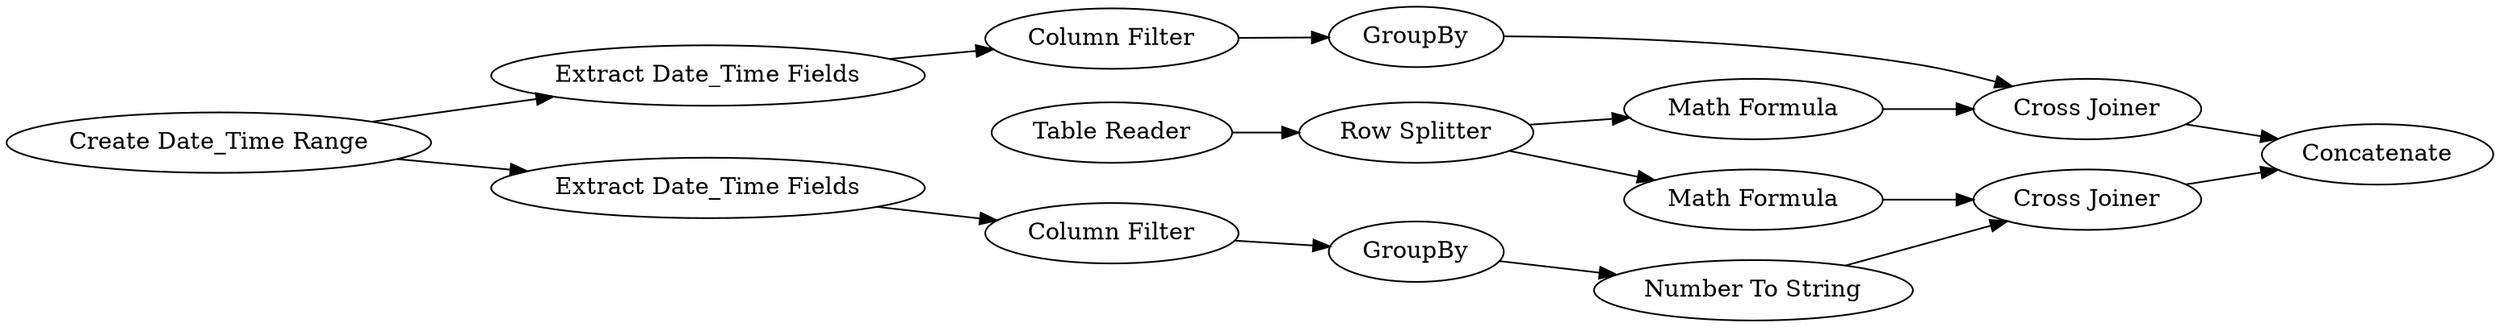 digraph {
	1 [label="Table Reader"]
	4 [label="Math Formula"]
	5 [label="Cross Joiner"]
	6 [label="Row Splitter"]
	8 [label="Math Formula"]
	9 [label="Cross Joiner"]
	10 [label=Concatenate]
	11 [label="Create Date_Time Range"]
	14 [label="Extract Date_Time Fields"]
	15 [label="Extract Date_Time Fields"]
	16 [label="Column Filter"]
	18 [label="Column Filter"]
	19 [label=GroupBy]
	20 [label=GroupBy]
	21 [label="Number To String"]
	1 -> 6
	4 -> 5
	5 -> 10
	6 -> 4
	6 -> 8
	8 -> 9
	9 -> 10
	11 -> 14
	11 -> 15
	14 -> 16
	15 -> 18
	16 -> 19
	18 -> 20
	19 -> 5
	20 -> 21
	21 -> 9
	rankdir=LR
}
